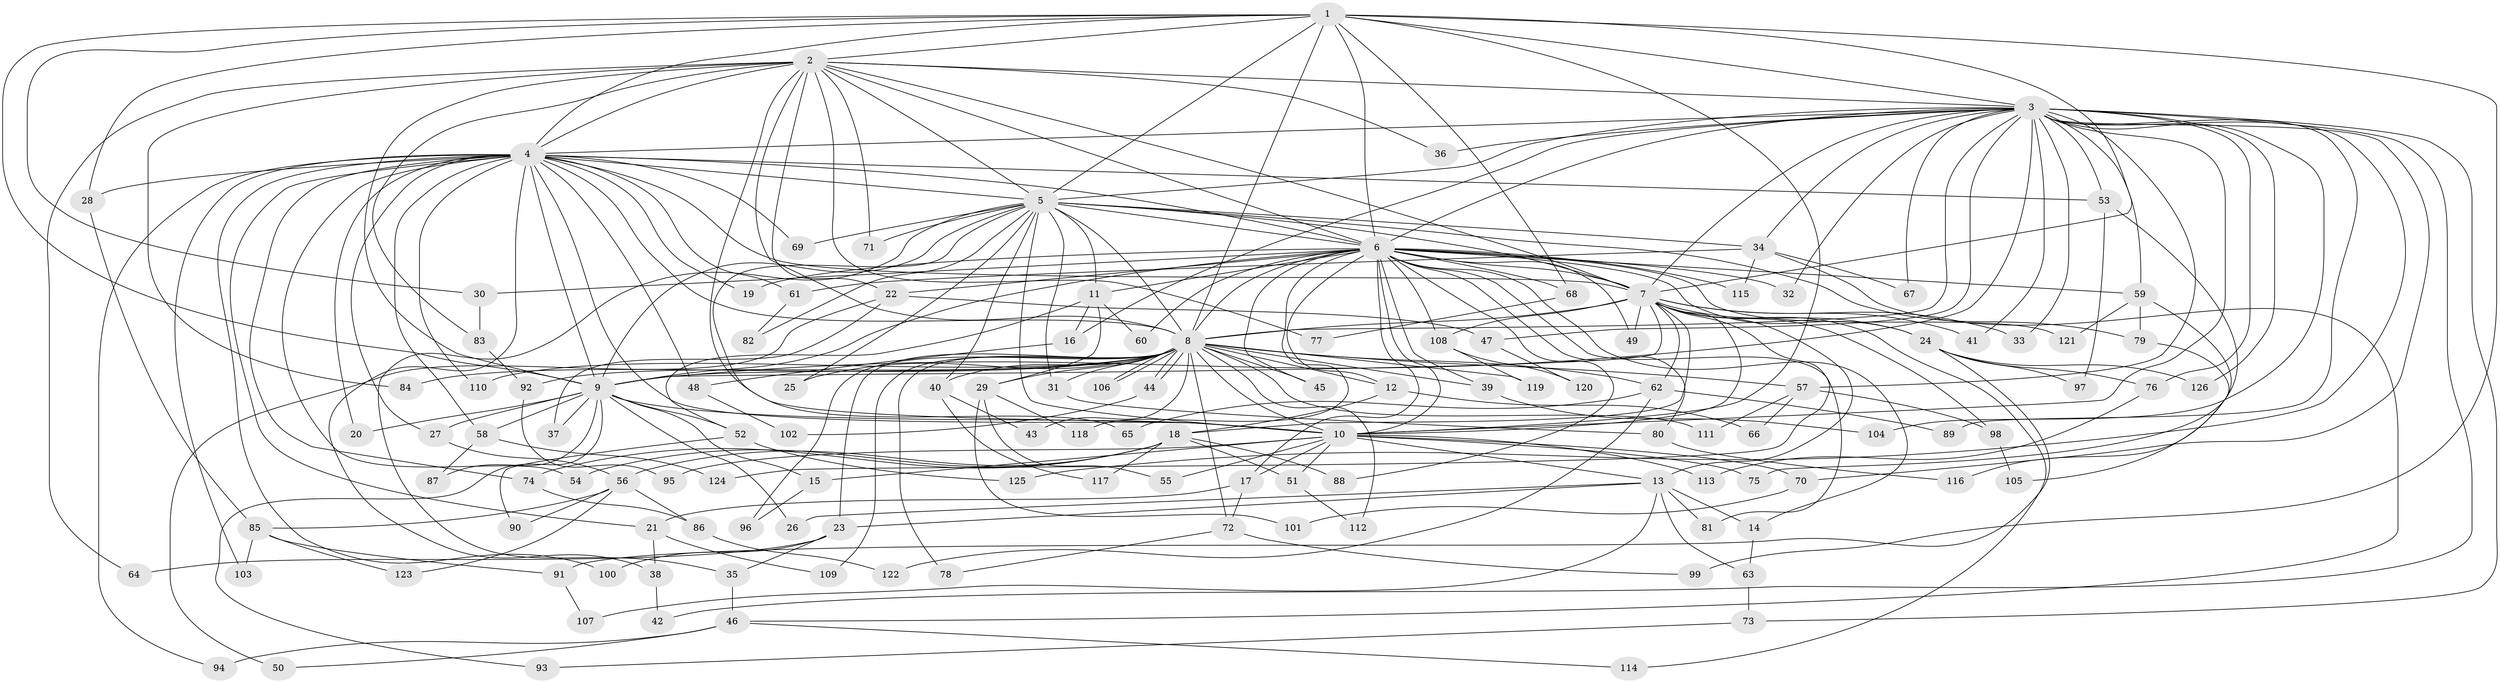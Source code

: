 // coarse degree distribution, {12: 0.011363636363636364, 33: 0.011363636363636364, 25: 0.011363636363636364, 35: 0.011363636363636364, 3: 0.22727272727272727, 2: 0.5454545454545454, 6: 0.022727272727272728, 20: 0.011363636363636364, 1: 0.011363636363636364, 4: 0.06818181818181818, 5: 0.045454545454545456, 7: 0.022727272727272728}
// Generated by graph-tools (version 1.1) at 2025/48/03/04/25 21:48:33]
// undirected, 126 vertices, 277 edges
graph export_dot {
graph [start="1"]
  node [color=gray90,style=filled];
  1;
  2;
  3;
  4;
  5;
  6;
  7;
  8;
  9;
  10;
  11;
  12;
  13;
  14;
  15;
  16;
  17;
  18;
  19;
  20;
  21;
  22;
  23;
  24;
  25;
  26;
  27;
  28;
  29;
  30;
  31;
  32;
  33;
  34;
  35;
  36;
  37;
  38;
  39;
  40;
  41;
  42;
  43;
  44;
  45;
  46;
  47;
  48;
  49;
  50;
  51;
  52;
  53;
  54;
  55;
  56;
  57;
  58;
  59;
  60;
  61;
  62;
  63;
  64;
  65;
  66;
  67;
  68;
  69;
  70;
  71;
  72;
  73;
  74;
  75;
  76;
  77;
  78;
  79;
  80;
  81;
  82;
  83;
  84;
  85;
  86;
  87;
  88;
  89;
  90;
  91;
  92;
  93;
  94;
  95;
  96;
  97;
  98;
  99;
  100;
  101;
  102;
  103;
  104;
  105;
  106;
  107;
  108;
  109;
  110;
  111;
  112;
  113;
  114;
  115;
  116;
  117;
  118;
  119;
  120;
  121;
  122;
  123;
  124;
  125;
  126;
  1 -- 2;
  1 -- 3;
  1 -- 4;
  1 -- 5;
  1 -- 6;
  1 -- 7;
  1 -- 8;
  1 -- 9;
  1 -- 10;
  1 -- 28;
  1 -- 30;
  1 -- 68;
  1 -- 99;
  2 -- 3;
  2 -- 4;
  2 -- 5;
  2 -- 6;
  2 -- 7;
  2 -- 8;
  2 -- 9;
  2 -- 10;
  2 -- 22;
  2 -- 36;
  2 -- 64;
  2 -- 71;
  2 -- 77;
  2 -- 83;
  2 -- 84;
  3 -- 4;
  3 -- 5;
  3 -- 6;
  3 -- 7;
  3 -- 8;
  3 -- 9;
  3 -- 10;
  3 -- 16;
  3 -- 32;
  3 -- 33;
  3 -- 34;
  3 -- 36;
  3 -- 41;
  3 -- 42;
  3 -- 47;
  3 -- 53;
  3 -- 57;
  3 -- 59;
  3 -- 67;
  3 -- 70;
  3 -- 73;
  3 -- 76;
  3 -- 89;
  3 -- 104;
  3 -- 125;
  3 -- 126;
  4 -- 5;
  4 -- 6;
  4 -- 7;
  4 -- 8;
  4 -- 9;
  4 -- 10;
  4 -- 19;
  4 -- 20;
  4 -- 21;
  4 -- 27;
  4 -- 28;
  4 -- 38;
  4 -- 48;
  4 -- 53;
  4 -- 54;
  4 -- 58;
  4 -- 61;
  4 -- 69;
  4 -- 74;
  4 -- 94;
  4 -- 100;
  4 -- 103;
  4 -- 110;
  5 -- 6;
  5 -- 7;
  5 -- 8;
  5 -- 9;
  5 -- 10;
  5 -- 11;
  5 -- 25;
  5 -- 31;
  5 -- 34;
  5 -- 35;
  5 -- 40;
  5 -- 65;
  5 -- 69;
  5 -- 71;
  5 -- 79;
  5 -- 82;
  6 -- 7;
  6 -- 8;
  6 -- 9;
  6 -- 10;
  6 -- 11;
  6 -- 12;
  6 -- 14;
  6 -- 17;
  6 -- 19;
  6 -- 22;
  6 -- 24;
  6 -- 30;
  6 -- 32;
  6 -- 39;
  6 -- 45;
  6 -- 49;
  6 -- 59;
  6 -- 60;
  6 -- 68;
  6 -- 80;
  6 -- 81;
  6 -- 88;
  6 -- 108;
  6 -- 115;
  6 -- 118;
  6 -- 121;
  7 -- 8;
  7 -- 9;
  7 -- 10;
  7 -- 13;
  7 -- 18;
  7 -- 24;
  7 -- 33;
  7 -- 41;
  7 -- 49;
  7 -- 62;
  7 -- 98;
  7 -- 108;
  7 -- 114;
  7 -- 124;
  8 -- 9;
  8 -- 10;
  8 -- 12;
  8 -- 23;
  8 -- 25;
  8 -- 29;
  8 -- 31;
  8 -- 39;
  8 -- 40;
  8 -- 43;
  8 -- 44;
  8 -- 44;
  8 -- 45;
  8 -- 57;
  8 -- 62;
  8 -- 72;
  8 -- 78;
  8 -- 84;
  8 -- 92;
  8 -- 96;
  8 -- 106;
  8 -- 106;
  8 -- 109;
  8 -- 110;
  8 -- 111;
  8 -- 112;
  8 -- 119;
  9 -- 10;
  9 -- 15;
  9 -- 20;
  9 -- 26;
  9 -- 27;
  9 -- 37;
  9 -- 52;
  9 -- 58;
  9 -- 87;
  9 -- 93;
  10 -- 13;
  10 -- 15;
  10 -- 17;
  10 -- 51;
  10 -- 55;
  10 -- 70;
  10 -- 75;
  10 -- 95;
  10 -- 113;
  11 -- 16;
  11 -- 29;
  11 -- 52;
  11 -- 60;
  12 -- 18;
  12 -- 66;
  13 -- 14;
  13 -- 23;
  13 -- 26;
  13 -- 63;
  13 -- 81;
  13 -- 107;
  14 -- 63;
  15 -- 96;
  16 -- 48;
  17 -- 21;
  17 -- 72;
  18 -- 51;
  18 -- 54;
  18 -- 56;
  18 -- 74;
  18 -- 88;
  18 -- 117;
  21 -- 38;
  21 -- 109;
  22 -- 37;
  22 -- 47;
  22 -- 50;
  23 -- 35;
  23 -- 64;
  23 -- 100;
  24 -- 76;
  24 -- 91;
  24 -- 97;
  24 -- 126;
  27 -- 56;
  28 -- 85;
  29 -- 55;
  29 -- 101;
  29 -- 118;
  30 -- 83;
  31 -- 80;
  34 -- 46;
  34 -- 61;
  34 -- 67;
  34 -- 115;
  35 -- 46;
  38 -- 42;
  39 -- 104;
  40 -- 43;
  40 -- 117;
  44 -- 102;
  46 -- 50;
  46 -- 94;
  46 -- 114;
  47 -- 120;
  48 -- 102;
  51 -- 112;
  52 -- 90;
  52 -- 125;
  53 -- 75;
  53 -- 97;
  56 -- 85;
  56 -- 86;
  56 -- 90;
  56 -- 123;
  57 -- 66;
  57 -- 98;
  57 -- 111;
  58 -- 87;
  58 -- 124;
  59 -- 79;
  59 -- 116;
  59 -- 121;
  61 -- 82;
  62 -- 65;
  62 -- 89;
  62 -- 122;
  63 -- 73;
  68 -- 77;
  70 -- 101;
  72 -- 78;
  72 -- 99;
  73 -- 93;
  74 -- 86;
  76 -- 113;
  79 -- 105;
  80 -- 116;
  83 -- 92;
  85 -- 91;
  85 -- 103;
  85 -- 123;
  86 -- 122;
  91 -- 107;
  92 -- 95;
  98 -- 105;
  108 -- 119;
  108 -- 120;
}
